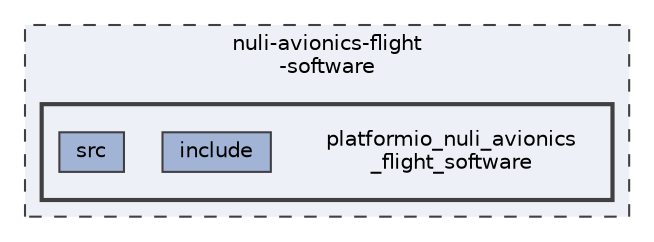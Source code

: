 digraph "nuli-avionics-flight-software/platformio_nuli_avionics_flight_software"
{
 // LATEX_PDF_SIZE
  bgcolor="transparent";
  edge [fontname=Helvetica,fontsize=10,labelfontname=Helvetica,labelfontsize=10];
  node [fontname=Helvetica,fontsize=10,shape=box,height=0.2,width=0.4];
  compound=true
  subgraph clusterdir_6eb8d11e5573cbfc258d6beb2f3c6354 {
    graph [ bgcolor="#edf0f7", pencolor="grey25", label="nuli-avionics-flight\l-software", fontname=Helvetica,fontsize=10 style="filled,dashed", URL="dir_6eb8d11e5573cbfc258d6beb2f3c6354.html",tooltip=""]
  subgraph clusterdir_e911f454e46a06d578c1c7cb1b8471a4 {
    graph [ bgcolor="#edf0f7", pencolor="grey25", label="", fontname=Helvetica,fontsize=10 style="filled,bold", URL="dir_e911f454e46a06d578c1c7cb1b8471a4.html",tooltip=""]
    dir_e911f454e46a06d578c1c7cb1b8471a4 [shape=plaintext, label="platformio_nuli_avionics\l_flight_software"];
  dir_d6f499481ad61eeef5f8e5f7fcb5f51c [label="include", fillcolor="#a2b4d6", color="grey25", style="filled", URL="dir_d6f499481ad61eeef5f8e5f7fcb5f51c.html",tooltip=""];
  dir_b1a3547df3288ce2ff39086b4a8f4fe5 [label="src", fillcolor="#a2b4d6", color="grey25", style="filled", URL="dir_b1a3547df3288ce2ff39086b4a8f4fe5.html",tooltip=""];
  }
  }
}
